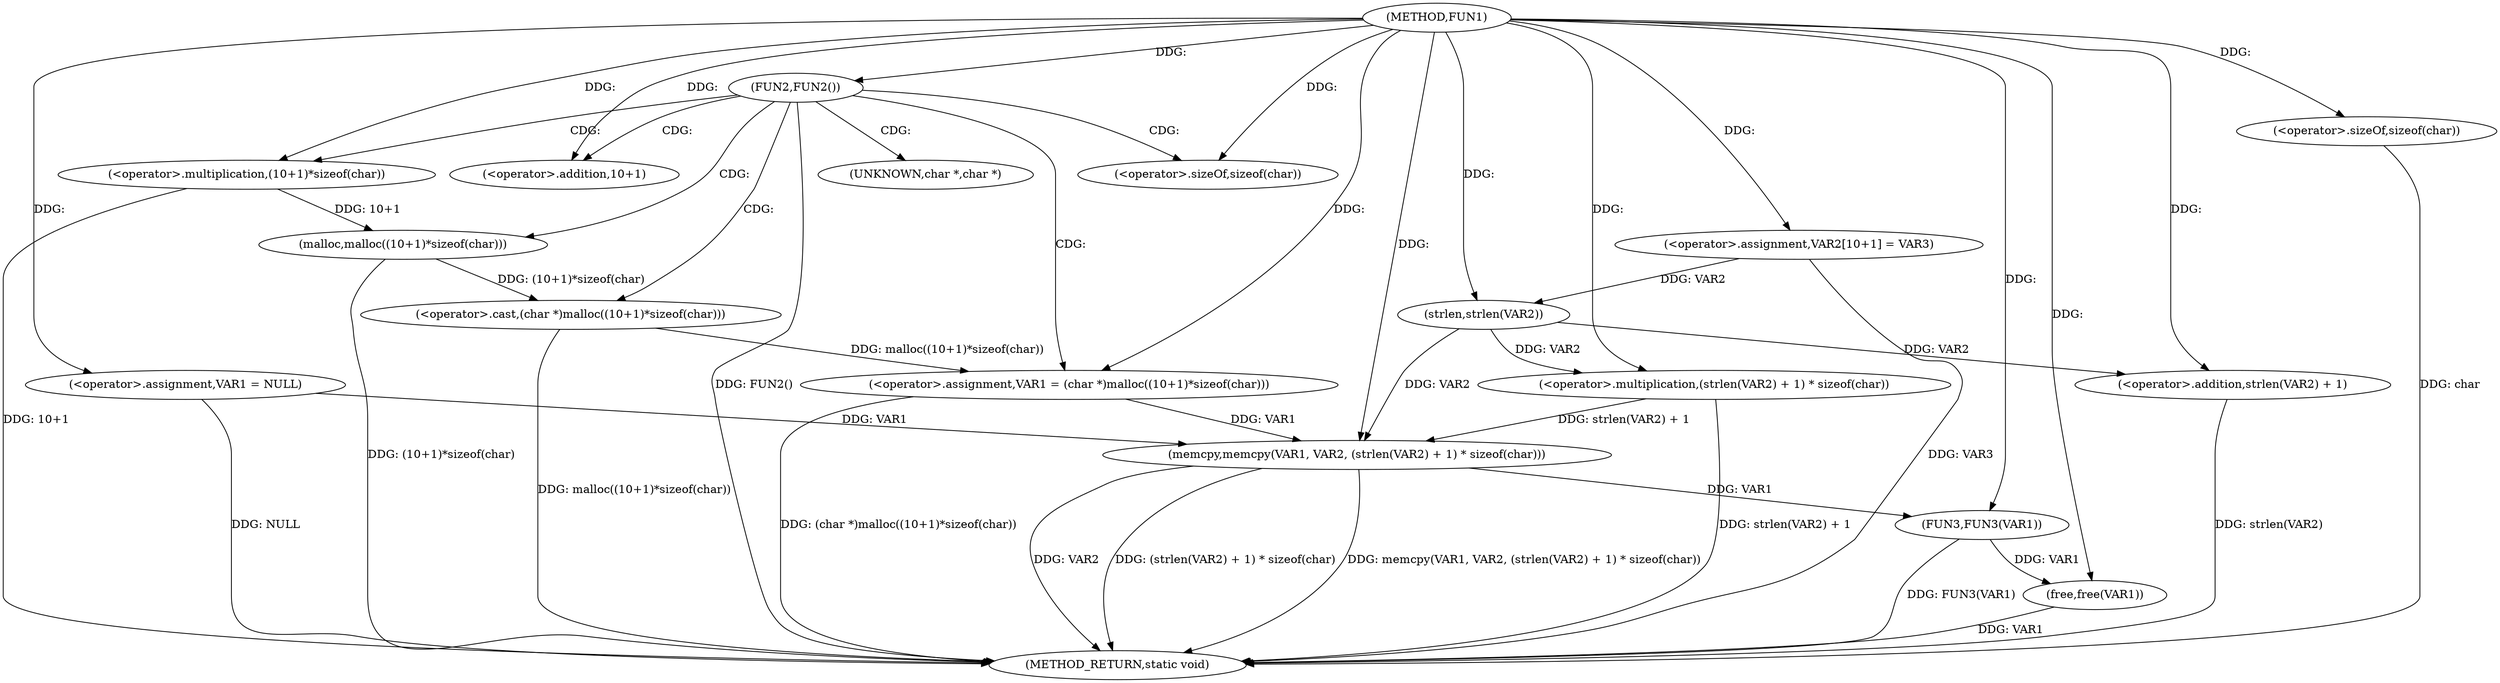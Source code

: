 digraph FUN1 {  
"1000100" [label = "(METHOD,FUN1)" ]
"1000139" [label = "(METHOD_RETURN,static void)" ]
"1000103" [label = "(<operator>.assignment,VAR1 = NULL)" ]
"1000107" [label = "(FUN2,FUN2())" ]
"1000109" [label = "(<operator>.assignment,VAR1 = (char *)malloc((10+1)*sizeof(char)))" ]
"1000111" [label = "(<operator>.cast,(char *)malloc((10+1)*sizeof(char)))" ]
"1000113" [label = "(malloc,malloc((10+1)*sizeof(char)))" ]
"1000114" [label = "(<operator>.multiplication,(10+1)*sizeof(char))" ]
"1000115" [label = "(<operator>.addition,10+1)" ]
"1000118" [label = "(<operator>.sizeOf,sizeof(char))" ]
"1000122" [label = "(<operator>.assignment,VAR2[10+1] = VAR3)" ]
"1000125" [label = "(memcpy,memcpy(VAR1, VAR2, (strlen(VAR2) + 1) * sizeof(char)))" ]
"1000128" [label = "(<operator>.multiplication,(strlen(VAR2) + 1) * sizeof(char))" ]
"1000129" [label = "(<operator>.addition,strlen(VAR2) + 1)" ]
"1000130" [label = "(strlen,strlen(VAR2))" ]
"1000133" [label = "(<operator>.sizeOf,sizeof(char))" ]
"1000135" [label = "(FUN3,FUN3(VAR1))" ]
"1000137" [label = "(free,free(VAR1))" ]
"1000112" [label = "(UNKNOWN,char *,char *)" ]
  "1000129" -> "1000139"  [ label = "DDG: strlen(VAR2)"] 
  "1000125" -> "1000139"  [ label = "DDG: memcpy(VAR1, VAR2, (strlen(VAR2) + 1) * sizeof(char))"] 
  "1000107" -> "1000139"  [ label = "DDG: FUN2()"] 
  "1000103" -> "1000139"  [ label = "DDG: NULL"] 
  "1000113" -> "1000139"  [ label = "DDG: (10+1)*sizeof(char)"] 
  "1000114" -> "1000139"  [ label = "DDG: 10+1"] 
  "1000125" -> "1000139"  [ label = "DDG: VAR2"] 
  "1000109" -> "1000139"  [ label = "DDG: (char *)malloc((10+1)*sizeof(char))"] 
  "1000122" -> "1000139"  [ label = "DDG: VAR3"] 
  "1000128" -> "1000139"  [ label = "DDG: strlen(VAR2) + 1"] 
  "1000133" -> "1000139"  [ label = "DDG: char"] 
  "1000135" -> "1000139"  [ label = "DDG: FUN3(VAR1)"] 
  "1000111" -> "1000139"  [ label = "DDG: malloc((10+1)*sizeof(char))"] 
  "1000125" -> "1000139"  [ label = "DDG: (strlen(VAR2) + 1) * sizeof(char)"] 
  "1000137" -> "1000139"  [ label = "DDG: VAR1"] 
  "1000100" -> "1000103"  [ label = "DDG: "] 
  "1000100" -> "1000107"  [ label = "DDG: "] 
  "1000111" -> "1000109"  [ label = "DDG: malloc((10+1)*sizeof(char))"] 
  "1000100" -> "1000109"  [ label = "DDG: "] 
  "1000113" -> "1000111"  [ label = "DDG: (10+1)*sizeof(char)"] 
  "1000114" -> "1000113"  [ label = "DDG: 10+1"] 
  "1000100" -> "1000114"  [ label = "DDG: "] 
  "1000100" -> "1000115"  [ label = "DDG: "] 
  "1000100" -> "1000118"  [ label = "DDG: "] 
  "1000100" -> "1000122"  [ label = "DDG: "] 
  "1000103" -> "1000125"  [ label = "DDG: VAR1"] 
  "1000109" -> "1000125"  [ label = "DDG: VAR1"] 
  "1000100" -> "1000125"  [ label = "DDG: "] 
  "1000130" -> "1000125"  [ label = "DDG: VAR2"] 
  "1000128" -> "1000125"  [ label = "DDG: strlen(VAR2) + 1"] 
  "1000130" -> "1000128"  [ label = "DDG: VAR2"] 
  "1000100" -> "1000128"  [ label = "DDG: "] 
  "1000130" -> "1000129"  [ label = "DDG: VAR2"] 
  "1000122" -> "1000130"  [ label = "DDG: VAR2"] 
  "1000100" -> "1000130"  [ label = "DDG: "] 
  "1000100" -> "1000129"  [ label = "DDG: "] 
  "1000100" -> "1000133"  [ label = "DDG: "] 
  "1000125" -> "1000135"  [ label = "DDG: VAR1"] 
  "1000100" -> "1000135"  [ label = "DDG: "] 
  "1000135" -> "1000137"  [ label = "DDG: VAR1"] 
  "1000100" -> "1000137"  [ label = "DDG: "] 
  "1000107" -> "1000109"  [ label = "CDG: "] 
  "1000107" -> "1000112"  [ label = "CDG: "] 
  "1000107" -> "1000115"  [ label = "CDG: "] 
  "1000107" -> "1000113"  [ label = "CDG: "] 
  "1000107" -> "1000118"  [ label = "CDG: "] 
  "1000107" -> "1000111"  [ label = "CDG: "] 
  "1000107" -> "1000114"  [ label = "CDG: "] 
}
